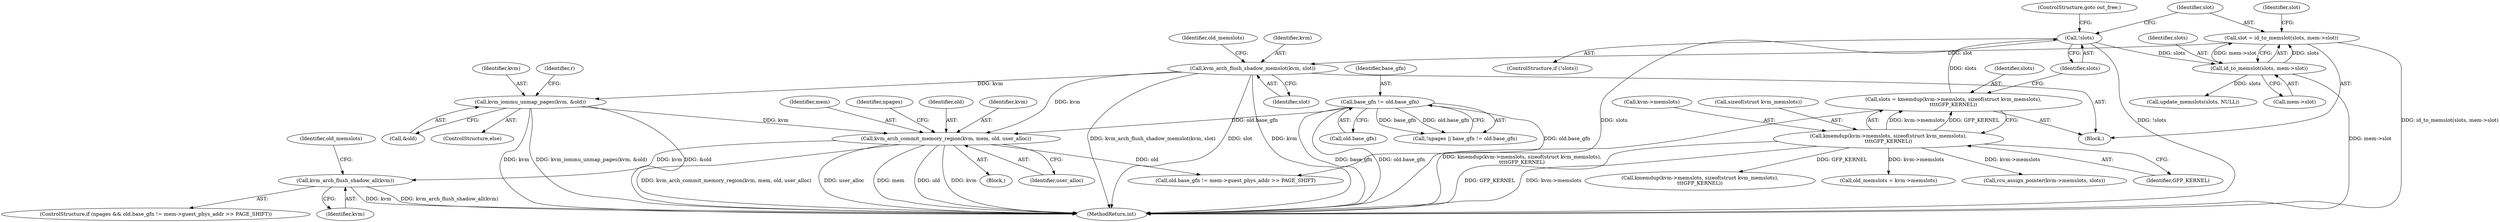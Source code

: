 digraph "0_linux_12d6e7538e2d418c08f082b1b44ffa5fb7270ed8@pointer" {
"1000489" [label="(Call,kvm_arch_flush_shadow_all(kvm))"];
"1000472" [label="(Call,kvm_arch_commit_memory_region(kvm, mem, old, user_alloc))"];
"1000414" [label="(Call,kvm_arch_flush_shadow_memslot(kvm, slot))"];
"1000384" [label="(Call,slot = id_to_memslot(slots, mem->slot))"];
"1000386" [label="(Call,id_to_memslot(slots, mem->slot))"];
"1000381" [label="(Call,!slots)"];
"1000371" [label="(Call,slots = kmemdup(kvm->memslots, sizeof(struct kvm_memslots),\n\t\t\t\tGFP_KERNEL))"];
"1000373" [label="(Call,kmemdup(kvm->memslots, sizeof(struct kvm_memslots),\n\t\t\t\tGFP_KERNEL))"];
"1000429" [label="(Call,kvm_iommu_unmap_pages(kvm, &old))"];
"1000360" [label="(Call,base_gfn != old.base_gfn)"];
"1000388" [label="(Call,mem->slot)"];
"1000362" [label="(Call,old.base_gfn)"];
"1000479" [label="(Identifier,npages)"];
"1000429" [label="(Call,kvm_iommu_unmap_pages(kvm, &old))"];
"1000380" [label="(ControlStructure,if (!slots))"];
"1000472" [label="(Call,kvm_arch_commit_memory_region(kvm, mem, old, user_alloc))"];
"1000385" [label="(Identifier,slot)"];
"1000393" [label="(Identifier,slot)"];
"1000439" [label="(Call,kmemdup(kvm->memslots, sizeof(struct kvm_memslots),\n\t\t\tGFP_KERNEL))"];
"1000374" [label="(Call,kvm->memslots)"];
"1000116" [label="(Block,)"];
"1000396" [label="(Call,update_memslots(slots, NULL))"];
"1000499" [label="(MethodReturn,int)"];
"1000431" [label="(Call,&old)"];
"1000475" [label="(Identifier,old)"];
"1000418" [label="(Identifier,old_memslots)"];
"1000357" [label="(Call,!npages || base_gfn != old.base_gfn)"];
"1000414" [label="(Call,kvm_arch_flush_shadow_memslot(kvm, slot))"];
"1000399" [label="(Call,old_memslots = kvm->memslots)"];
"1000415" [label="(Identifier,kvm)"];
"1000365" [label="(Block,)"];
"1000477" [label="(ControlStructure,if (npages && old.base_gfn != mem->guest_phys_addr >> PAGE_SHIFT))"];
"1000361" [label="(Identifier,base_gfn)"];
"1000430" [label="(Identifier,kvm)"];
"1000476" [label="(Identifier,user_alloc)"];
"1000473" [label="(Identifier,kvm)"];
"1000371" [label="(Call,slots = kmemdup(kvm->memslots, sizeof(struct kvm_memslots),\n\t\t\t\tGFP_KERNEL))"];
"1000416" [label="(Identifier,slot)"];
"1000382" [label="(Identifier,slots)"];
"1000489" [label="(Call,kvm_arch_flush_shadow_all(kvm))"];
"1000377" [label="(Call,sizeof(struct kvm_memslots))"];
"1000381" [label="(Call,!slots)"];
"1000404" [label="(Call,rcu_assign_pointer(kvm->memslots, slots))"];
"1000372" [label="(Identifier,slots)"];
"1000379" [label="(Identifier,GFP_KERNEL)"];
"1000474" [label="(Identifier,mem)"];
"1000373" [label="(Call,kmemdup(kvm->memslots, sizeof(struct kvm_memslots),\n\t\t\t\tGFP_KERNEL))"];
"1000480" [label="(Call,old.base_gfn != mem->guest_phys_addr >> PAGE_SHIFT)"];
"1000434" [label="(Identifier,r)"];
"1000386" [label="(Call,id_to_memslot(slots, mem->slot))"];
"1000490" [label="(Identifier,kvm)"];
"1000492" [label="(Identifier,old_memslots)"];
"1000384" [label="(Call,slot = id_to_memslot(slots, mem->slot))"];
"1000383" [label="(ControlStructure,goto out_free;)"];
"1000360" [label="(Call,base_gfn != old.base_gfn)"];
"1000428" [label="(ControlStructure,else)"];
"1000387" [label="(Identifier,slots)"];
"1000489" -> "1000477"  [label="AST: "];
"1000489" -> "1000490"  [label="CFG: "];
"1000490" -> "1000489"  [label="AST: "];
"1000492" -> "1000489"  [label="CFG: "];
"1000489" -> "1000499"  [label="DDG: kvm_arch_flush_shadow_all(kvm)"];
"1000489" -> "1000499"  [label="DDG: kvm"];
"1000472" -> "1000489"  [label="DDG: kvm"];
"1000472" -> "1000116"  [label="AST: "];
"1000472" -> "1000476"  [label="CFG: "];
"1000473" -> "1000472"  [label="AST: "];
"1000474" -> "1000472"  [label="AST: "];
"1000475" -> "1000472"  [label="AST: "];
"1000476" -> "1000472"  [label="AST: "];
"1000479" -> "1000472"  [label="CFG: "];
"1000472" -> "1000499"  [label="DDG: kvm_arch_commit_memory_region(kvm, mem, old, user_alloc)"];
"1000472" -> "1000499"  [label="DDG: user_alloc"];
"1000472" -> "1000499"  [label="DDG: mem"];
"1000472" -> "1000499"  [label="DDG: old"];
"1000472" -> "1000499"  [label="DDG: kvm"];
"1000414" -> "1000472"  [label="DDG: kvm"];
"1000429" -> "1000472"  [label="DDG: kvm"];
"1000360" -> "1000472"  [label="DDG: old.base_gfn"];
"1000472" -> "1000480"  [label="DDG: old"];
"1000414" -> "1000365"  [label="AST: "];
"1000414" -> "1000416"  [label="CFG: "];
"1000415" -> "1000414"  [label="AST: "];
"1000416" -> "1000414"  [label="AST: "];
"1000418" -> "1000414"  [label="CFG: "];
"1000414" -> "1000499"  [label="DDG: kvm_arch_flush_shadow_memslot(kvm, slot)"];
"1000414" -> "1000499"  [label="DDG: slot"];
"1000414" -> "1000499"  [label="DDG: kvm"];
"1000384" -> "1000414"  [label="DDG: slot"];
"1000414" -> "1000429"  [label="DDG: kvm"];
"1000384" -> "1000365"  [label="AST: "];
"1000384" -> "1000386"  [label="CFG: "];
"1000385" -> "1000384"  [label="AST: "];
"1000386" -> "1000384"  [label="AST: "];
"1000393" -> "1000384"  [label="CFG: "];
"1000384" -> "1000499"  [label="DDG: id_to_memslot(slots, mem->slot)"];
"1000386" -> "1000384"  [label="DDG: slots"];
"1000386" -> "1000384"  [label="DDG: mem->slot"];
"1000386" -> "1000388"  [label="CFG: "];
"1000387" -> "1000386"  [label="AST: "];
"1000388" -> "1000386"  [label="AST: "];
"1000386" -> "1000499"  [label="DDG: mem->slot"];
"1000381" -> "1000386"  [label="DDG: slots"];
"1000386" -> "1000396"  [label="DDG: slots"];
"1000381" -> "1000380"  [label="AST: "];
"1000381" -> "1000382"  [label="CFG: "];
"1000382" -> "1000381"  [label="AST: "];
"1000383" -> "1000381"  [label="CFG: "];
"1000385" -> "1000381"  [label="CFG: "];
"1000381" -> "1000499"  [label="DDG: slots"];
"1000381" -> "1000499"  [label="DDG: !slots"];
"1000371" -> "1000381"  [label="DDG: slots"];
"1000371" -> "1000365"  [label="AST: "];
"1000371" -> "1000373"  [label="CFG: "];
"1000372" -> "1000371"  [label="AST: "];
"1000373" -> "1000371"  [label="AST: "];
"1000382" -> "1000371"  [label="CFG: "];
"1000371" -> "1000499"  [label="DDG: kmemdup(kvm->memslots, sizeof(struct kvm_memslots),\n\t\t\t\tGFP_KERNEL)"];
"1000373" -> "1000371"  [label="DDG: kvm->memslots"];
"1000373" -> "1000371"  [label="DDG: GFP_KERNEL"];
"1000373" -> "1000379"  [label="CFG: "];
"1000374" -> "1000373"  [label="AST: "];
"1000377" -> "1000373"  [label="AST: "];
"1000379" -> "1000373"  [label="AST: "];
"1000373" -> "1000499"  [label="DDG: GFP_KERNEL"];
"1000373" -> "1000499"  [label="DDG: kvm->memslots"];
"1000373" -> "1000399"  [label="DDG: kvm->memslots"];
"1000373" -> "1000404"  [label="DDG: kvm->memslots"];
"1000373" -> "1000439"  [label="DDG: GFP_KERNEL"];
"1000429" -> "1000428"  [label="AST: "];
"1000429" -> "1000431"  [label="CFG: "];
"1000430" -> "1000429"  [label="AST: "];
"1000431" -> "1000429"  [label="AST: "];
"1000434" -> "1000429"  [label="CFG: "];
"1000429" -> "1000499"  [label="DDG: &old"];
"1000429" -> "1000499"  [label="DDG: kvm"];
"1000429" -> "1000499"  [label="DDG: kvm_iommu_unmap_pages(kvm, &old)"];
"1000360" -> "1000357"  [label="AST: "];
"1000360" -> "1000362"  [label="CFG: "];
"1000361" -> "1000360"  [label="AST: "];
"1000362" -> "1000360"  [label="AST: "];
"1000357" -> "1000360"  [label="CFG: "];
"1000360" -> "1000499"  [label="DDG: base_gfn"];
"1000360" -> "1000499"  [label="DDG: old.base_gfn"];
"1000360" -> "1000357"  [label="DDG: base_gfn"];
"1000360" -> "1000357"  [label="DDG: old.base_gfn"];
"1000360" -> "1000480"  [label="DDG: old.base_gfn"];
}
